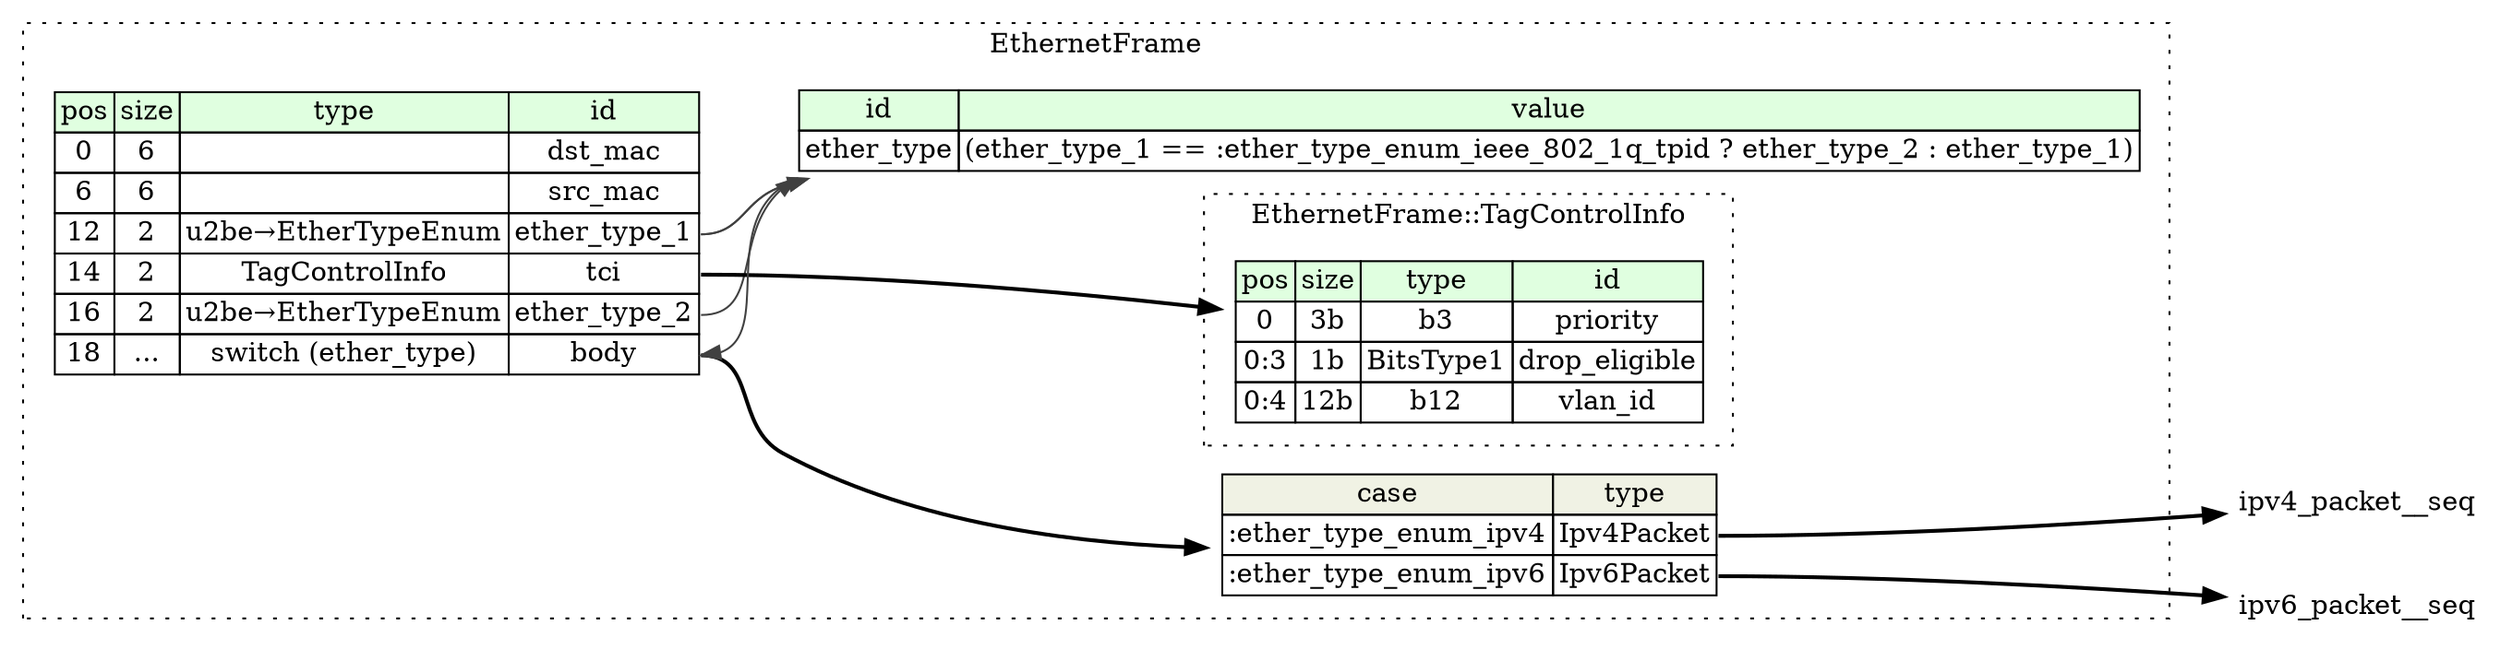 digraph {
	rankdir=LR;
	node [shape=plaintext];
	subgraph cluster__ethernet_frame {
		label="EthernetFrame";
		graph[style=dotted];

		ethernet_frame__seq [label=<<TABLE BORDER="0" CELLBORDER="1" CELLSPACING="0">
			<TR><TD BGCOLOR="#E0FFE0">pos</TD><TD BGCOLOR="#E0FFE0">size</TD><TD BGCOLOR="#E0FFE0">type</TD><TD BGCOLOR="#E0FFE0">id</TD></TR>
			<TR><TD PORT="dst_mac_pos">0</TD><TD PORT="dst_mac_size">6</TD><TD></TD><TD PORT="dst_mac_type">dst_mac</TD></TR>
			<TR><TD PORT="src_mac_pos">6</TD><TD PORT="src_mac_size">6</TD><TD></TD><TD PORT="src_mac_type">src_mac</TD></TR>
			<TR><TD PORT="ether_type_1_pos">12</TD><TD PORT="ether_type_1_size">2</TD><TD>u2be→EtherTypeEnum</TD><TD PORT="ether_type_1_type">ether_type_1</TD></TR>
			<TR><TD PORT="tci_pos">14</TD><TD PORT="tci_size">2</TD><TD>TagControlInfo</TD><TD PORT="tci_type">tci</TD></TR>
			<TR><TD PORT="ether_type_2_pos">16</TD><TD PORT="ether_type_2_size">2</TD><TD>u2be→EtherTypeEnum</TD><TD PORT="ether_type_2_type">ether_type_2</TD></TR>
			<TR><TD PORT="body_pos">18</TD><TD PORT="body_size">...</TD><TD>switch (ether_type)</TD><TD PORT="body_type">body</TD></TR>
		</TABLE>>];
		ethernet_frame__inst__ether_type [label=<<TABLE BORDER="0" CELLBORDER="1" CELLSPACING="0">
			<TR><TD BGCOLOR="#E0FFE0">id</TD><TD BGCOLOR="#E0FFE0">value</TD></TR>
			<TR><TD>ether_type</TD><TD>(ether_type_1 == :ether_type_enum_ieee_802_1q_tpid ? ether_type_2 : ether_type_1)</TD></TR>
		</TABLE>>];
ethernet_frame__seq_body_switch [label=<<TABLE BORDER="0" CELLBORDER="1" CELLSPACING="0">
	<TR><TD BGCOLOR="#F0F2E4">case</TD><TD BGCOLOR="#F0F2E4">type</TD></TR>
	<TR><TD>:ether_type_enum_ipv4</TD><TD PORT="case0">Ipv4Packet</TD></TR>
	<TR><TD>:ether_type_enum_ipv6</TD><TD PORT="case1">Ipv6Packet</TD></TR>
</TABLE>>];
		subgraph cluster__tag_control_info {
			label="EthernetFrame::TagControlInfo";
			graph[style=dotted];

			tag_control_info__seq [label=<<TABLE BORDER="0" CELLBORDER="1" CELLSPACING="0">
				<TR><TD BGCOLOR="#E0FFE0">pos</TD><TD BGCOLOR="#E0FFE0">size</TD><TD BGCOLOR="#E0FFE0">type</TD><TD BGCOLOR="#E0FFE0">id</TD></TR>
				<TR><TD PORT="priority_pos">0</TD><TD PORT="priority_size">3b</TD><TD>b3</TD><TD PORT="priority_type">priority</TD></TR>
				<TR><TD PORT="drop_eligible_pos">0:3</TD><TD PORT="drop_eligible_size">1b</TD><TD>BitsType1</TD><TD PORT="drop_eligible_type">drop_eligible</TD></TR>
				<TR><TD PORT="vlan_id_pos">0:4</TD><TD PORT="vlan_id_size">12b</TD><TD>b12</TD><TD PORT="vlan_id_type">vlan_id</TD></TR>
			</TABLE>>];
		}
	}
	ethernet_frame__seq:tci_type -> tag_control_info__seq [style=bold];
	ethernet_frame__seq:body_type -> ethernet_frame__seq_body_switch [style=bold];
	ethernet_frame__seq_body_switch:case0 -> ipv4_packet__seq [style=bold];
	ethernet_frame__seq_body_switch:case1 -> ipv6_packet__seq [style=bold];
	ethernet_frame__inst__ether_type:ether_type_type -> ethernet_frame__seq:body_type [color="#404040"];
	ethernet_frame__seq:ether_type_1_type -> ethernet_frame__inst__ether_type [color="#404040"];
	ethernet_frame__seq:ether_type_2_type -> ethernet_frame__inst__ether_type [color="#404040"];
	ethernet_frame__seq:ether_type_1_type -> ethernet_frame__inst__ether_type [color="#404040"];
}
